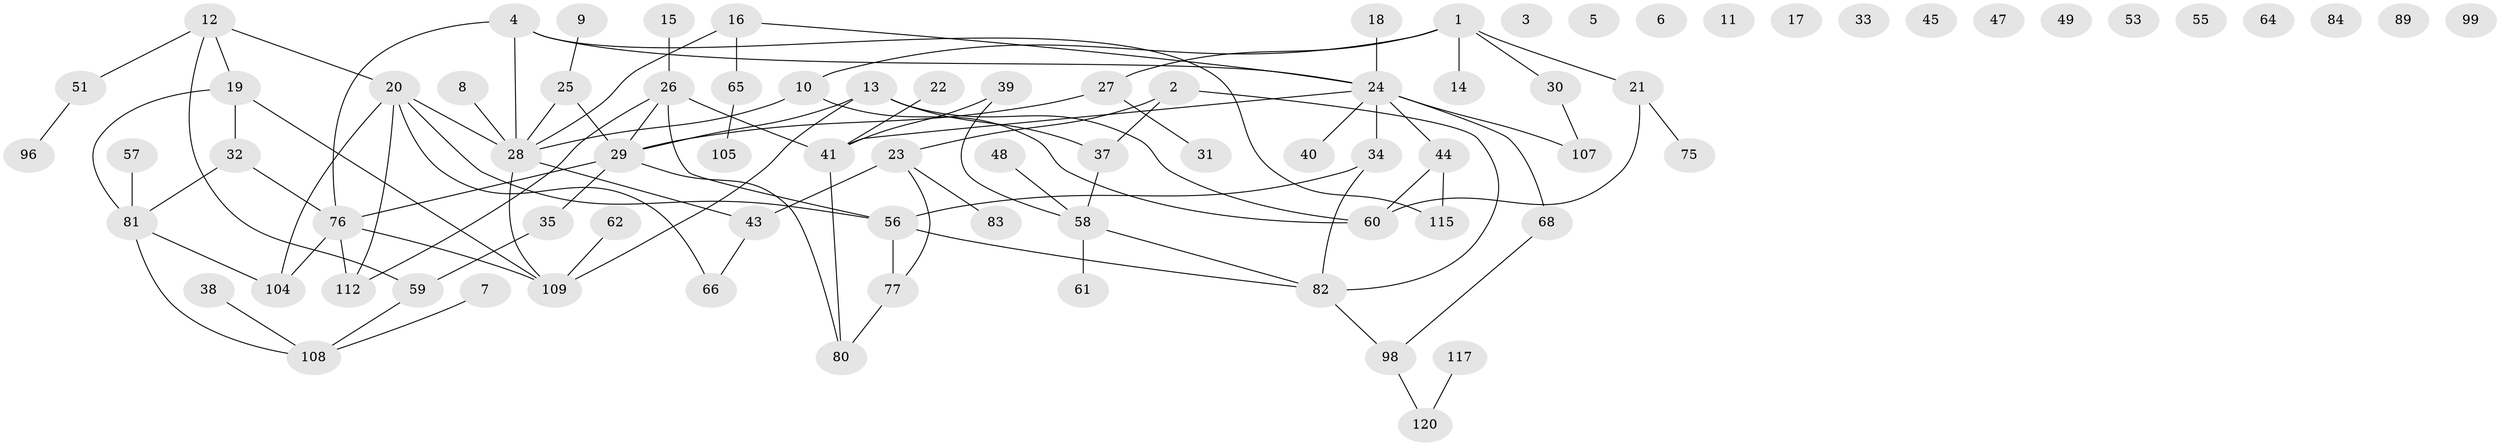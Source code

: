 // Generated by graph-tools (version 1.1) at 2025/23/03/03/25 07:23:27]
// undirected, 81 vertices, 97 edges
graph export_dot {
graph [start="1"]
  node [color=gray90,style=filled];
  1 [super="+87"];
  2;
  3;
  4 [super="+54"];
  5;
  6;
  7 [super="+88"];
  8;
  9 [super="+69"];
  10;
  11;
  12 [super="+114"];
  13 [super="+103"];
  14;
  15;
  16 [super="+113"];
  17;
  18;
  19 [super="+46"];
  20 [super="+42"];
  21 [super="+111"];
  22 [super="+72"];
  23 [super="+92"];
  24 [super="+79"];
  25;
  26 [super="+93"];
  27 [super="+85"];
  28 [super="+100"];
  29 [super="+78"];
  30 [super="+36"];
  31 [super="+63"];
  32 [super="+86"];
  33;
  34 [super="+116"];
  35 [super="+67"];
  37;
  38;
  39;
  40;
  41 [super="+50"];
  43 [super="+101"];
  44 [super="+74"];
  45;
  47;
  48;
  49 [super="+106"];
  51 [super="+52"];
  53;
  55;
  56 [super="+95"];
  57;
  58 [super="+71"];
  59 [super="+90"];
  60 [super="+110"];
  61 [super="+70"];
  62;
  64;
  65;
  66 [super="+73"];
  68;
  75;
  76 [super="+91"];
  77 [super="+102"];
  80;
  81 [super="+97"];
  82 [super="+94"];
  83;
  84;
  89;
  96;
  98 [super="+119"];
  99;
  104;
  105;
  107;
  108;
  109;
  112;
  115;
  117 [super="+118"];
  120;
  1 -- 21;
  1 -- 10;
  1 -- 14;
  1 -- 30;
  1 -- 27;
  2 -- 37;
  2 -- 82;
  2 -- 23;
  4 -- 115;
  4 -- 24;
  4 -- 28;
  4 -- 76;
  7 -- 108;
  8 -- 28;
  9 -- 25;
  10 -- 28;
  10 -- 60;
  12 -- 59;
  12 -- 19;
  12 -- 20;
  12 -- 51;
  13 -- 37;
  13 -- 60;
  13 -- 29;
  13 -- 109;
  15 -- 26;
  16 -- 24;
  16 -- 28;
  16 -- 65;
  18 -- 24;
  19 -- 32;
  19 -- 81;
  19 -- 109;
  20 -- 104;
  20 -- 56;
  20 -- 112;
  20 -- 66;
  20 -- 28;
  21 -- 75;
  21 -- 60;
  22 -- 41;
  23 -- 83;
  23 -- 43;
  23 -- 77;
  24 -- 40;
  24 -- 107;
  24 -- 41;
  24 -- 68;
  24 -- 34;
  24 -- 44 [weight=2];
  25 -- 29;
  25 -- 28;
  26 -- 56;
  26 -- 112;
  26 -- 41;
  26 -- 29;
  27 -- 29;
  27 -- 31;
  28 -- 43 [weight=2];
  28 -- 109;
  29 -- 76;
  29 -- 80;
  29 -- 35;
  30 -- 107;
  32 -- 76;
  32 -- 81;
  34 -- 56;
  34 -- 82;
  35 -- 59;
  37 -- 58;
  38 -- 108;
  39 -- 41;
  39 -- 58;
  41 -- 80;
  43 -- 66;
  44 -- 60;
  44 -- 115;
  48 -- 58;
  51 -- 96;
  56 -- 82;
  56 -- 77;
  57 -- 81;
  58 -- 82;
  58 -- 61;
  59 -- 108;
  62 -- 109;
  65 -- 105;
  68 -- 98;
  76 -- 112;
  76 -- 104;
  76 -- 109;
  77 -- 80;
  81 -- 108;
  81 -- 104;
  82 -- 98;
  98 -- 120;
  117 -- 120;
}
